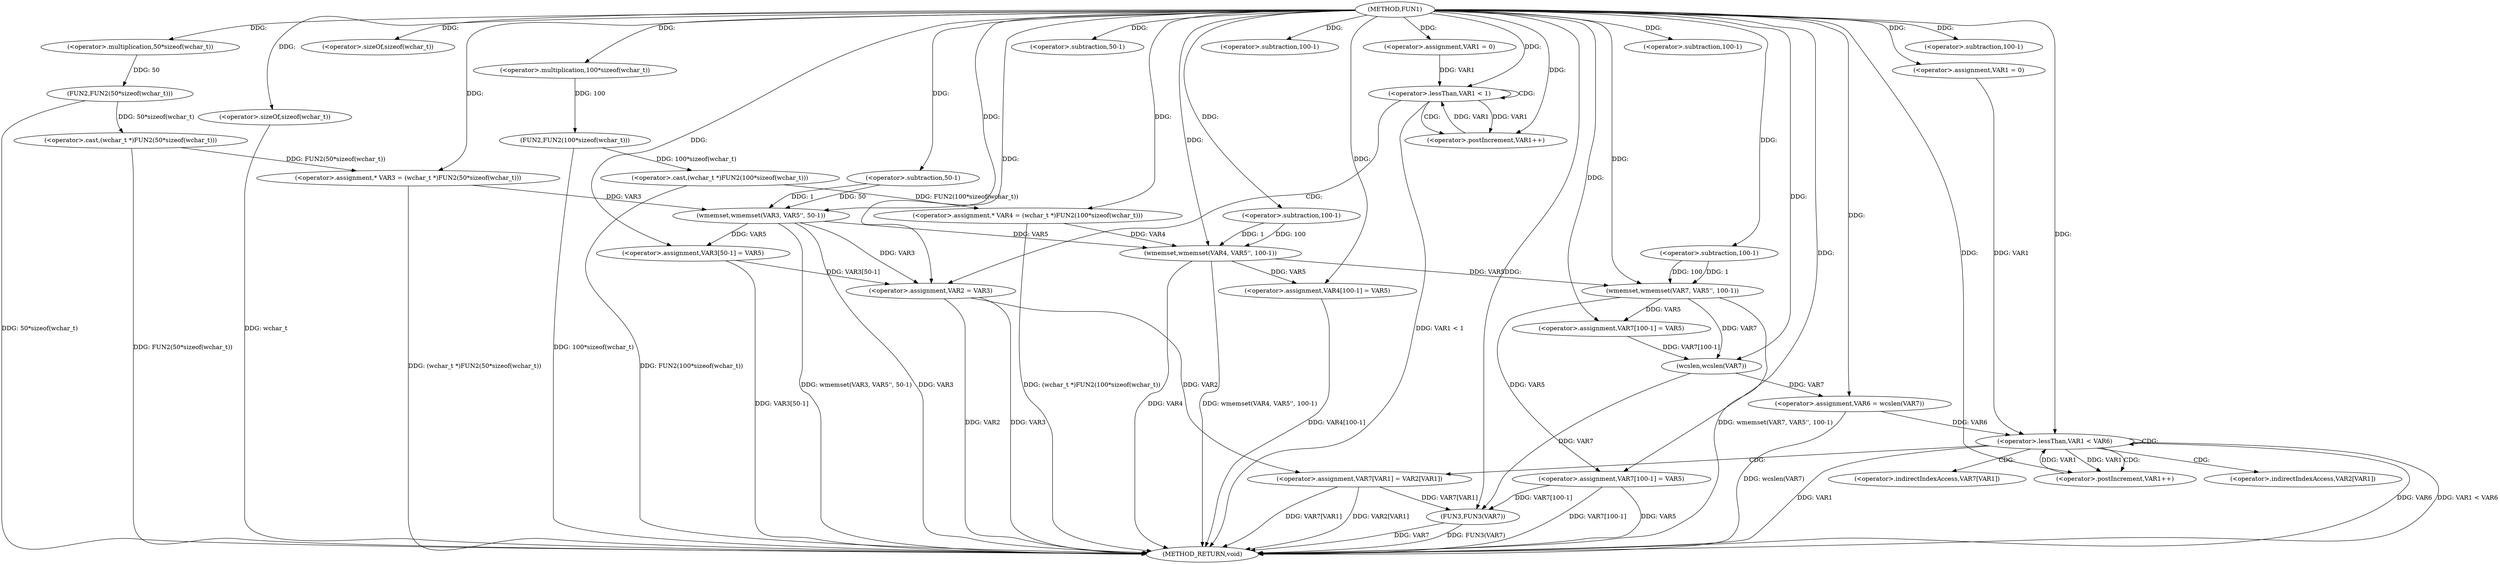 digraph FUN1 {  
"1000100" [label = "(METHOD,FUN1)" ]
"1000210" [label = "(METHOD_RETURN,void)" ]
"1000105" [label = "(<operator>.assignment,* VAR3 = (wchar_t *)FUN2(50*sizeof(wchar_t)))" ]
"1000107" [label = "(<operator>.cast,(wchar_t *)FUN2(50*sizeof(wchar_t)))" ]
"1000109" [label = "(FUN2,FUN2(50*sizeof(wchar_t)))" ]
"1000110" [label = "(<operator>.multiplication,50*sizeof(wchar_t))" ]
"1000112" [label = "(<operator>.sizeOf,sizeof(wchar_t))" ]
"1000115" [label = "(<operator>.assignment,* VAR4 = (wchar_t *)FUN2(100*sizeof(wchar_t)))" ]
"1000117" [label = "(<operator>.cast,(wchar_t *)FUN2(100*sizeof(wchar_t)))" ]
"1000119" [label = "(FUN2,FUN2(100*sizeof(wchar_t)))" ]
"1000120" [label = "(<operator>.multiplication,100*sizeof(wchar_t))" ]
"1000122" [label = "(<operator>.sizeOf,sizeof(wchar_t))" ]
"1000124" [label = "(wmemset,wmemset(VAR3, VAR5'', 50-1))" ]
"1000127" [label = "(<operator>.subtraction,50-1)" ]
"1000130" [label = "(<operator>.assignment,VAR3[50-1] = VAR5)" ]
"1000133" [label = "(<operator>.subtraction,50-1)" ]
"1000137" [label = "(wmemset,wmemset(VAR4, VAR5'', 100-1))" ]
"1000140" [label = "(<operator>.subtraction,100-1)" ]
"1000143" [label = "(<operator>.assignment,VAR4[100-1] = VAR5)" ]
"1000146" [label = "(<operator>.subtraction,100-1)" ]
"1000151" [label = "(<operator>.assignment,VAR1 = 0)" ]
"1000154" [label = "(<operator>.lessThan,VAR1 < 1)" ]
"1000157" [label = "(<operator>.postIncrement,VAR1++)" ]
"1000160" [label = "(<operator>.assignment,VAR2 = VAR3)" ]
"1000167" [label = "(wmemset,wmemset(VAR7, VAR5'', 100-1))" ]
"1000170" [label = "(<operator>.subtraction,100-1)" ]
"1000173" [label = "(<operator>.assignment,VAR7[100-1] = VAR5)" ]
"1000176" [label = "(<operator>.subtraction,100-1)" ]
"1000180" [label = "(<operator>.assignment,VAR6 = wcslen(VAR7))" ]
"1000182" [label = "(wcslen,wcslen(VAR7))" ]
"1000185" [label = "(<operator>.assignment,VAR1 = 0)" ]
"1000188" [label = "(<operator>.lessThan,VAR1 < VAR6)" ]
"1000191" [label = "(<operator>.postIncrement,VAR1++)" ]
"1000194" [label = "(<operator>.assignment,VAR7[VAR1] = VAR2[VAR1])" ]
"1000201" [label = "(<operator>.assignment,VAR7[100-1] = VAR5)" ]
"1000204" [label = "(<operator>.subtraction,100-1)" ]
"1000208" [label = "(FUN3,FUN3(VAR7))" ]
"1000195" [label = "(<operator>.indirectIndexAccess,VAR7[VAR1])" ]
"1000198" [label = "(<operator>.indirectIndexAccess,VAR2[VAR1])" ]
  "1000208" -> "1000210"  [ label = "DDG: VAR7"] 
  "1000105" -> "1000210"  [ label = "DDG: (wchar_t *)FUN2(50*sizeof(wchar_t))"] 
  "1000188" -> "1000210"  [ label = "DDG: VAR6"] 
  "1000122" -> "1000210"  [ label = "DDG: wchar_t"] 
  "1000194" -> "1000210"  [ label = "DDG: VAR7[VAR1]"] 
  "1000208" -> "1000210"  [ label = "DDG: FUN3(VAR7)"] 
  "1000201" -> "1000210"  [ label = "DDG: VAR5"] 
  "1000154" -> "1000210"  [ label = "DDG: VAR1 < 1"] 
  "1000137" -> "1000210"  [ label = "DDG: VAR4"] 
  "1000117" -> "1000210"  [ label = "DDG: FUN2(100*sizeof(wchar_t))"] 
  "1000160" -> "1000210"  [ label = "DDG: VAR3"] 
  "1000160" -> "1000210"  [ label = "DDG: VAR2"] 
  "1000180" -> "1000210"  [ label = "DDG: wcslen(VAR7)"] 
  "1000188" -> "1000210"  [ label = "DDG: VAR1 < VAR6"] 
  "1000115" -> "1000210"  [ label = "DDG: (wchar_t *)FUN2(100*sizeof(wchar_t))"] 
  "1000124" -> "1000210"  [ label = "DDG: VAR3"] 
  "1000188" -> "1000210"  [ label = "DDG: VAR1"] 
  "1000143" -> "1000210"  [ label = "DDG: VAR4[100-1]"] 
  "1000167" -> "1000210"  [ label = "DDG: wmemset(VAR7, VAR5'', 100-1)"] 
  "1000109" -> "1000210"  [ label = "DDG: 50*sizeof(wchar_t)"] 
  "1000119" -> "1000210"  [ label = "DDG: 100*sizeof(wchar_t)"] 
  "1000137" -> "1000210"  [ label = "DDG: wmemset(VAR4, VAR5'', 100-1)"] 
  "1000107" -> "1000210"  [ label = "DDG: FUN2(50*sizeof(wchar_t))"] 
  "1000124" -> "1000210"  [ label = "DDG: wmemset(VAR3, VAR5'', 50-1)"] 
  "1000194" -> "1000210"  [ label = "DDG: VAR2[VAR1]"] 
  "1000130" -> "1000210"  [ label = "DDG: VAR3[50-1]"] 
  "1000201" -> "1000210"  [ label = "DDG: VAR7[100-1]"] 
  "1000107" -> "1000105"  [ label = "DDG: FUN2(50*sizeof(wchar_t))"] 
  "1000100" -> "1000105"  [ label = "DDG: "] 
  "1000109" -> "1000107"  [ label = "DDG: 50*sizeof(wchar_t)"] 
  "1000110" -> "1000109"  [ label = "DDG: 50"] 
  "1000100" -> "1000110"  [ label = "DDG: "] 
  "1000100" -> "1000112"  [ label = "DDG: "] 
  "1000117" -> "1000115"  [ label = "DDG: FUN2(100*sizeof(wchar_t))"] 
  "1000100" -> "1000115"  [ label = "DDG: "] 
  "1000119" -> "1000117"  [ label = "DDG: 100*sizeof(wchar_t)"] 
  "1000120" -> "1000119"  [ label = "DDG: 100"] 
  "1000100" -> "1000120"  [ label = "DDG: "] 
  "1000100" -> "1000122"  [ label = "DDG: "] 
  "1000105" -> "1000124"  [ label = "DDG: VAR3"] 
  "1000100" -> "1000124"  [ label = "DDG: "] 
  "1000127" -> "1000124"  [ label = "DDG: 50"] 
  "1000127" -> "1000124"  [ label = "DDG: 1"] 
  "1000100" -> "1000127"  [ label = "DDG: "] 
  "1000124" -> "1000130"  [ label = "DDG: VAR5"] 
  "1000100" -> "1000130"  [ label = "DDG: "] 
  "1000100" -> "1000133"  [ label = "DDG: "] 
  "1000115" -> "1000137"  [ label = "DDG: VAR4"] 
  "1000100" -> "1000137"  [ label = "DDG: "] 
  "1000124" -> "1000137"  [ label = "DDG: VAR5"] 
  "1000140" -> "1000137"  [ label = "DDG: 100"] 
  "1000140" -> "1000137"  [ label = "DDG: 1"] 
  "1000100" -> "1000140"  [ label = "DDG: "] 
  "1000137" -> "1000143"  [ label = "DDG: VAR5"] 
  "1000100" -> "1000143"  [ label = "DDG: "] 
  "1000100" -> "1000146"  [ label = "DDG: "] 
  "1000100" -> "1000151"  [ label = "DDG: "] 
  "1000151" -> "1000154"  [ label = "DDG: VAR1"] 
  "1000157" -> "1000154"  [ label = "DDG: VAR1"] 
  "1000100" -> "1000154"  [ label = "DDG: "] 
  "1000154" -> "1000157"  [ label = "DDG: VAR1"] 
  "1000100" -> "1000157"  [ label = "DDG: "] 
  "1000124" -> "1000160"  [ label = "DDG: VAR3"] 
  "1000130" -> "1000160"  [ label = "DDG: VAR3[50-1]"] 
  "1000100" -> "1000160"  [ label = "DDG: "] 
  "1000100" -> "1000167"  [ label = "DDG: "] 
  "1000137" -> "1000167"  [ label = "DDG: VAR5"] 
  "1000170" -> "1000167"  [ label = "DDG: 100"] 
  "1000170" -> "1000167"  [ label = "DDG: 1"] 
  "1000100" -> "1000170"  [ label = "DDG: "] 
  "1000167" -> "1000173"  [ label = "DDG: VAR5"] 
  "1000100" -> "1000173"  [ label = "DDG: "] 
  "1000100" -> "1000176"  [ label = "DDG: "] 
  "1000182" -> "1000180"  [ label = "DDG: VAR7"] 
  "1000100" -> "1000180"  [ label = "DDG: "] 
  "1000167" -> "1000182"  [ label = "DDG: VAR7"] 
  "1000173" -> "1000182"  [ label = "DDG: VAR7[100-1]"] 
  "1000100" -> "1000182"  [ label = "DDG: "] 
  "1000100" -> "1000185"  [ label = "DDG: "] 
  "1000185" -> "1000188"  [ label = "DDG: VAR1"] 
  "1000191" -> "1000188"  [ label = "DDG: VAR1"] 
  "1000100" -> "1000188"  [ label = "DDG: "] 
  "1000180" -> "1000188"  [ label = "DDG: VAR6"] 
  "1000188" -> "1000191"  [ label = "DDG: VAR1"] 
  "1000100" -> "1000191"  [ label = "DDG: "] 
  "1000160" -> "1000194"  [ label = "DDG: VAR2"] 
  "1000100" -> "1000201"  [ label = "DDG: "] 
  "1000167" -> "1000201"  [ label = "DDG: VAR5"] 
  "1000100" -> "1000204"  [ label = "DDG: "] 
  "1000194" -> "1000208"  [ label = "DDG: VAR7[VAR1]"] 
  "1000182" -> "1000208"  [ label = "DDG: VAR7"] 
  "1000201" -> "1000208"  [ label = "DDG: VAR7[100-1]"] 
  "1000100" -> "1000208"  [ label = "DDG: "] 
  "1000154" -> "1000154"  [ label = "CDG: "] 
  "1000154" -> "1000160"  [ label = "CDG: "] 
  "1000154" -> "1000157"  [ label = "CDG: "] 
  "1000188" -> "1000195"  [ label = "CDG: "] 
  "1000188" -> "1000194"  [ label = "CDG: "] 
  "1000188" -> "1000188"  [ label = "CDG: "] 
  "1000188" -> "1000198"  [ label = "CDG: "] 
  "1000188" -> "1000191"  [ label = "CDG: "] 
}
